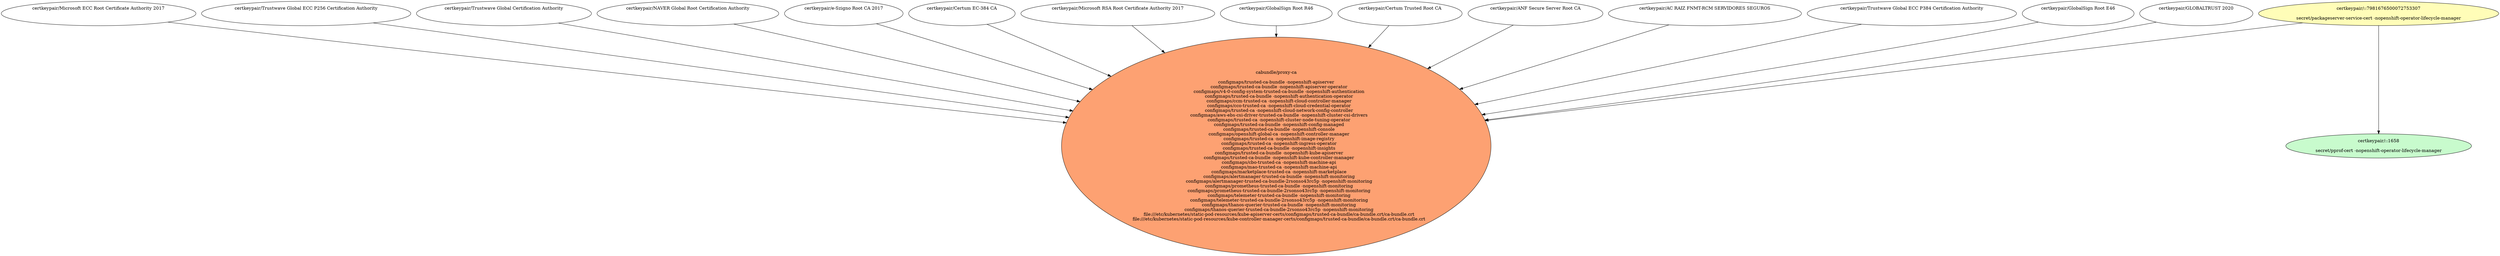 digraph "OpenShift Certificates" {
  // Node definitions.
  0 [
    label="certkeypair/Microsoft ECC Root Certificate Authority 2017\n\n\n"
    style=filled
    fillcolor=white
  ];
  1 [
    label="certkeypair/Trustwave Global ECC P256 Certification Authority\n\n\n"
    style=filled
    fillcolor=white
  ];
  2 [
    label="certkeypair/Trustwave Global Certification Authority\n\n\n"
    style=filled
    fillcolor=white
  ];
  3 [
    label="certkeypair/NAVER Global Root Certification Authority\n\n\n"
    style=filled
    fillcolor=white
  ];
  4 [
    label="certkeypair/e-Szigno Root CA 2017\n\n\n"
    style=filled
    fillcolor=white
  ];
  5 [
    label="certkeypair/Certum EC-384 CA\n\n\n"
    style=filled
    fillcolor=white
  ];
  6 [
    label="certkeypair/Microsoft RSA Root Certificate Authority 2017\n\n\n"
    style=filled
    fillcolor=white
  ];
  7 [
    label="certkeypair/GlobalSign Root R46\n\n\n"
    style=filled
    fillcolor=white
  ];
  8 [
    label="certkeypair/Certum Trusted Root CA\n\n\n"
    style=filled
    fillcolor=white
  ];
  9 [
    label="certkeypair/ANF Secure Server Root CA\n\n\n"
    style=filled
    fillcolor=white
  ];
  10 [
    label="certkeypair/AC RAIZ FNMT-RCM SERVIDORES SEGUROS\n\n\n"
    style=filled
    fillcolor=white
  ];
  11 [
    label="certkeypair/::1658\n\nsecret/pprof-cert -nopenshift-operator-lifecycle-manager\n"
    style=filled
    fillcolor="#c8fbcd"
  ];
  12 [
    label="certkeypair/::7981676500072753307\n\nsecret/packageserver-service-cert -nopenshift-operator-lifecycle-manager\n"
    style=filled
    fillcolor="#fffdb8"
  ];
  13 [
    label="certkeypair/Trustwave Global ECC P384 Certification Authority\n\n\n"
    style=filled
    fillcolor=white
  ];
  14 [
    label="certkeypair/GlobalSign Root E46\n\n\n"
    style=filled
    fillcolor=white
  ];
  15 [
    label="certkeypair/GLOBALTRUST 2020\n\n\n"
    style=filled
    fillcolor=white
  ];
  16 [
    label="cabundle/proxy-ca\n\nconfigmaps/trusted-ca-bundle -nopenshift-apiserver\n    configmaps/trusted-ca-bundle -nopenshift-apiserver-operator\n    configmaps/v4-0-config-system-trusted-ca-bundle -nopenshift-authentication\n    configmaps/trusted-ca-bundle -nopenshift-authentication-operator\n    configmaps/ccm-trusted-ca -nopenshift-cloud-controller-manager\n    configmaps/cco-trusted-ca -nopenshift-cloud-credential-operator\n    configmaps/trusted-ca -nopenshift-cloud-network-config-controller\n    configmaps/aws-ebs-csi-driver-trusted-ca-bundle -nopenshift-cluster-csi-drivers\n    configmaps/trusted-ca -nopenshift-cluster-node-tuning-operator\n    configmaps/trusted-ca-bundle -nopenshift-config-managed\n    configmaps/trusted-ca-bundle -nopenshift-console\n    configmaps/openshift-global-ca -nopenshift-controller-manager\n    configmaps/trusted-ca -nopenshift-image-registry\n    configmaps/trusted-ca -nopenshift-ingress-operator\n    configmaps/trusted-ca-bundle -nopenshift-insights\n    configmaps/trusted-ca-bundle -nopenshift-kube-apiserver\n    configmaps/trusted-ca-bundle -nopenshift-kube-controller-manager\n    configmaps/cbo-trusted-ca -nopenshift-machine-api\n    configmaps/mao-trusted-ca -nopenshift-machine-api\n    configmaps/marketplace-trusted-ca -nopenshift-marketplace\n    configmaps/alertmanager-trusted-ca-bundle -nopenshift-monitoring\n    configmaps/alertmanager-trusted-ca-bundle-2rsonso43rc5p -nopenshift-monitoring\n    configmaps/prometheus-trusted-ca-bundle -nopenshift-monitoring\n    configmaps/prometheus-trusted-ca-bundle-2rsonso43rc5p -nopenshift-monitoring\n    configmaps/telemeter-trusted-ca-bundle -nopenshift-monitoring\n    configmaps/telemeter-trusted-ca-bundle-2rsonso43rc5p -nopenshift-monitoring\n    configmaps/thanos-querier-trusted-ca-bundle -nopenshift-monitoring\n    configmaps/thanos-querier-trusted-ca-bundle-2rsonso43rc5p -nopenshift-monitoring\n    file:///etc/kubernetes/static-pod-resources/kube-apiserver-certs/configmaps/trusted-ca-bundle/ca-bundle.crt/ca-bundle.crt\n    file:///etc/kubernetes/static-pod-resources/kube-controller-manager-certs/configmaps/trusted-ca-bundle/ca-bundle.crt/ca-bundle.crt\n"
    style=filled
    fillcolor="#fda172"
  ];

  // Edge definitions.
  0 -> 16;
  1 -> 16;
  2 -> 16;
  3 -> 16;
  4 -> 16;
  5 -> 16;
  6 -> 16;
  7 -> 16;
  8 -> 16;
  9 -> 16;
  10 -> 16;
  12 -> 11;
  12 -> 16;
  13 -> 16;
  14 -> 16;
  15 -> 16;
}